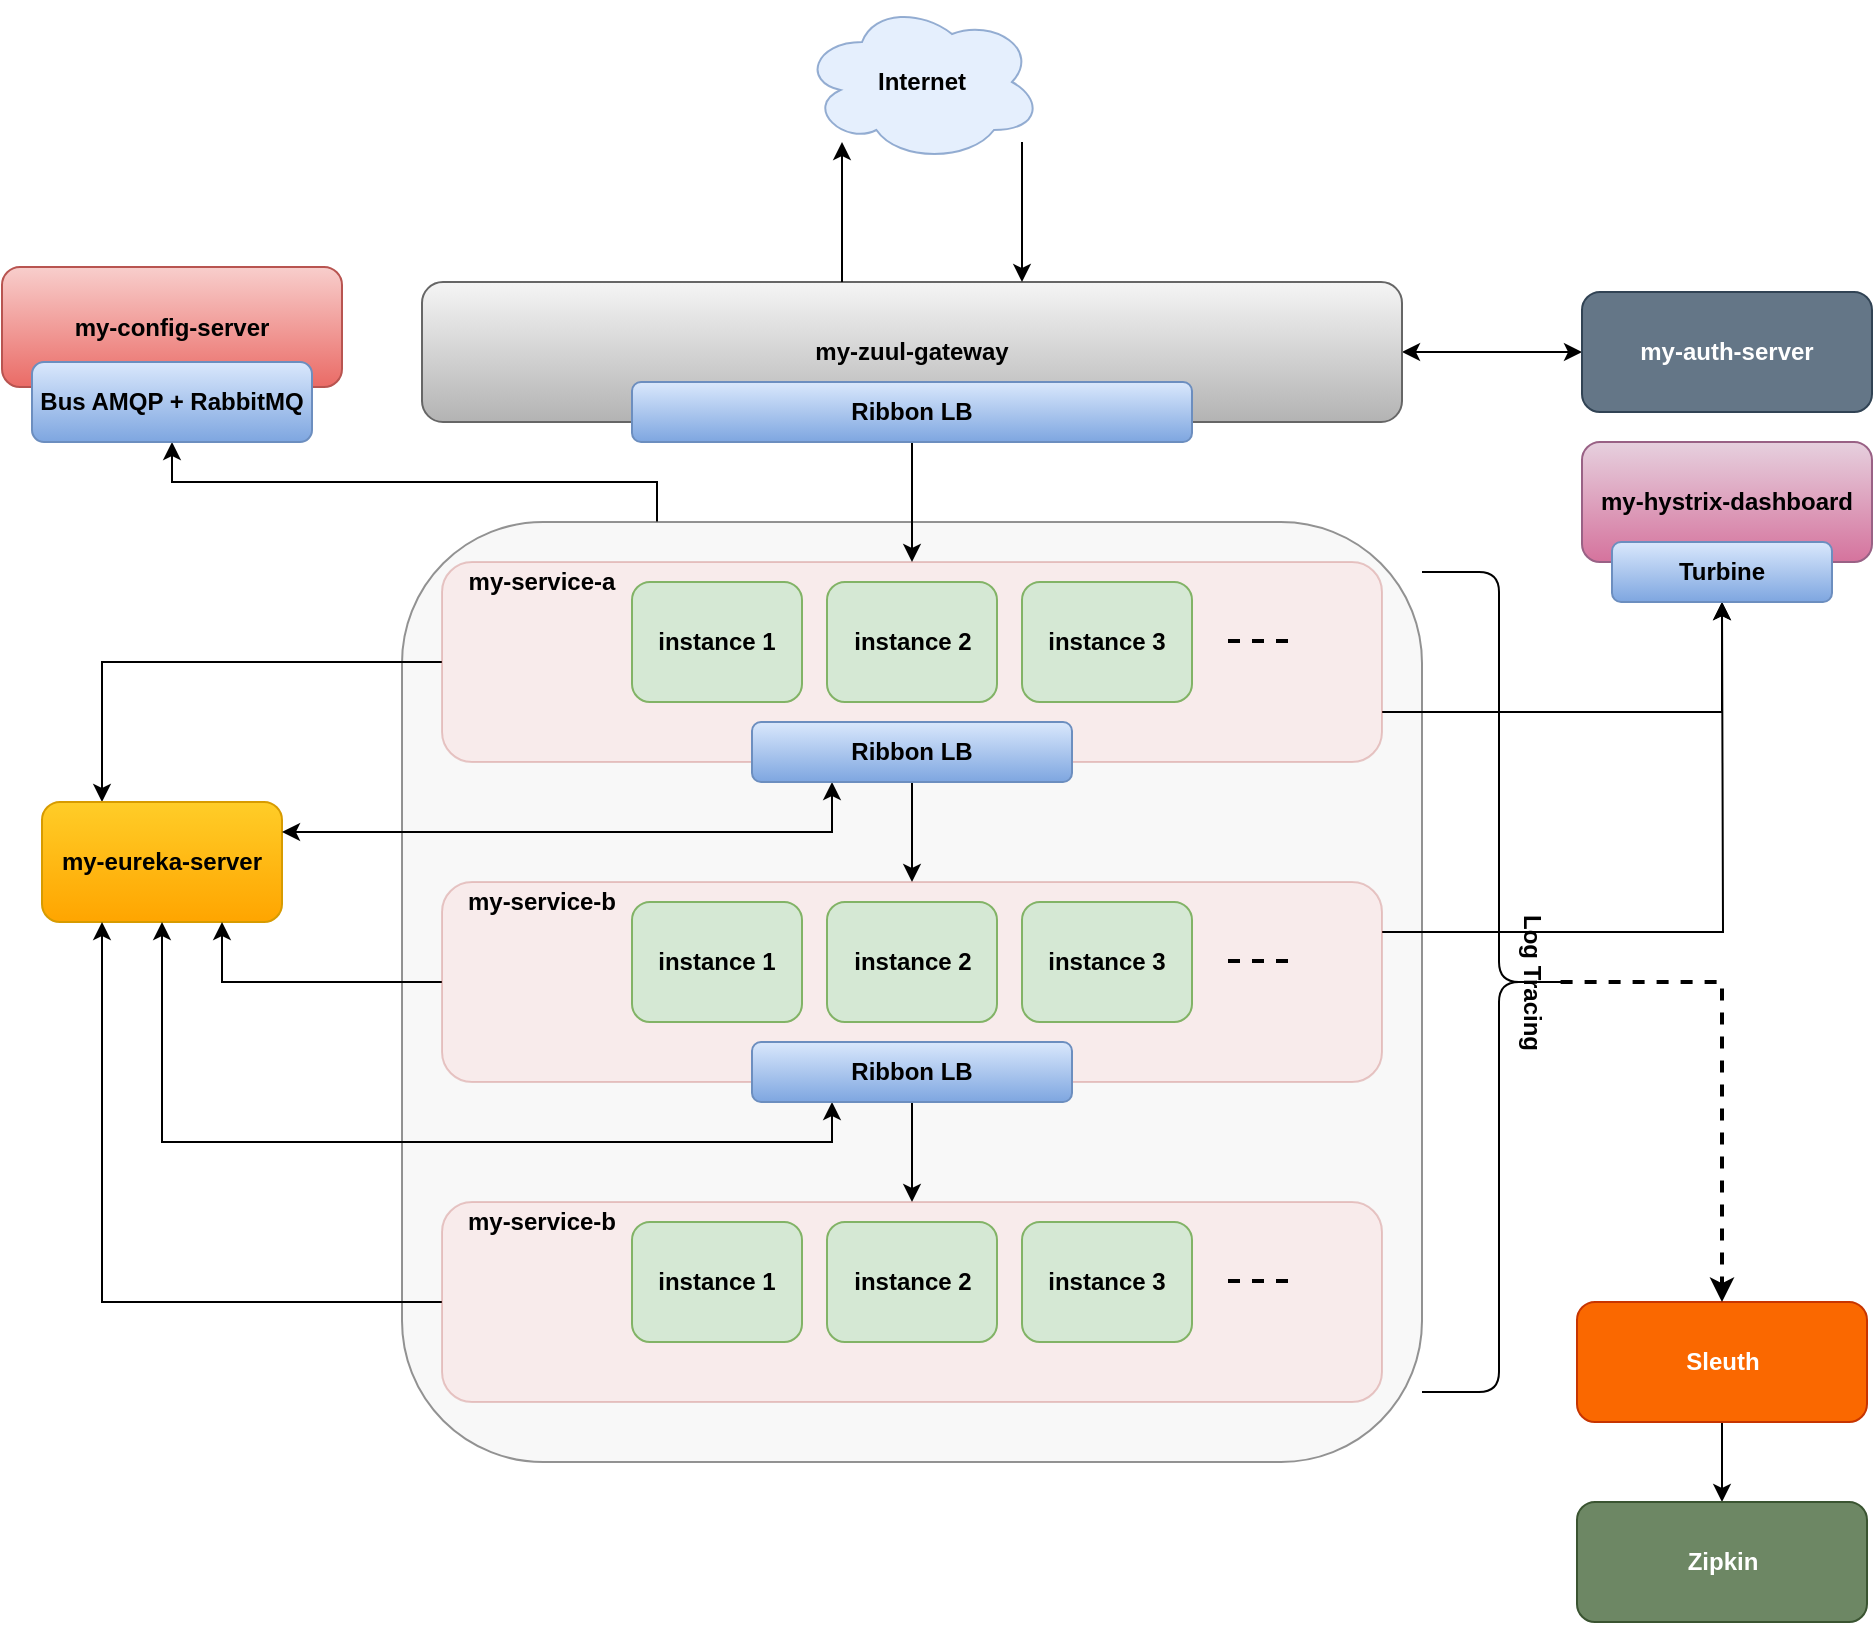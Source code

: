 <mxfile version="12.9.11" type="device"><diagram id="jiUoE6Pok_7MWSL2y1qS" name="Page-1"><mxGraphModel dx="1796" dy="1714" grid="1" gridSize="10" guides="1" tooltips="1" connect="1" arrows="1" fold="1" page="1" pageScale="1" pageWidth="850" pageHeight="1100" math="0" shadow="0"><root><mxCell id="0"/><mxCell id="1" parent="0"/><mxCell id="nQ55ajGCCiVfULqJIMVF-6" style="edgeStyle=orthogonalEdgeStyle;rounded=0;orthogonalLoop=1;jettySize=auto;html=1;exitX=0.25;exitY=0;exitDx=0;exitDy=0;entryX=0.5;entryY=1;entryDx=0;entryDy=0;" edge="1" parent="1" source="c0MYV6FMSxUbABqKzz5--103" target="nQ55ajGCCiVfULqJIMVF-2"><mxGeometry relative="1" as="geometry"/></mxCell><mxCell id="c0MYV6FMSxUbABqKzz5--103" value="" style="rounded=1;whiteSpace=wrap;html=1;opacity=70;fillColor=#f5f5f5;strokeColor=#666666;fontColor=#333333;" parent="1" vertex="1"><mxGeometry x="140" y="170" width="510" height="470" as="geometry"/></mxCell><mxCell id="c0MYV6FMSxUbABqKzz5--96" style="edgeStyle=orthogonalEdgeStyle;rounded=0;orthogonalLoop=1;jettySize=auto;html=1;exitX=0;exitY=0.5;exitDx=0;exitDy=0;entryX=0.25;entryY=0;entryDx=0;entryDy=0;strokeWidth=1;" parent="1" source="c0MYV6FMSxUbABqKzz5--56" target="c0MYV6FMSxUbABqKzz5--14" edge="1"><mxGeometry relative="1" as="geometry"/></mxCell><mxCell id="c0MYV6FMSxUbABqKzz5--121" style="edgeStyle=orthogonalEdgeStyle;rounded=0;orthogonalLoop=1;jettySize=auto;html=1;exitX=1;exitY=0.75;exitDx=0;exitDy=0;entryX=0.5;entryY=1;entryDx=0;entryDy=0;startArrow=none;startFill=0;strokeWidth=1;" parent="1" source="c0MYV6FMSxUbABqKzz5--56" target="c0MYV6FMSxUbABqKzz5--118" edge="1"><mxGeometry relative="1" as="geometry"/></mxCell><mxCell id="c0MYV6FMSxUbABqKzz5--56" value="" style="rounded=1;whiteSpace=wrap;html=1;fillColor=#f8cecc;strokeColor=#b85450;opacity=30;" parent="1" vertex="1"><mxGeometry x="160" y="190" width="470" height="100" as="geometry"/></mxCell><mxCell id="c0MYV6FMSxUbABqKzz5--1" value="&lt;b&gt;instance 1&lt;/b&gt;" style="rounded=1;whiteSpace=wrap;html=1;fillColor=#d5e8d4;strokeColor=#82b366;" parent="1" vertex="1"><mxGeometry x="255" y="200" width="85" height="60" as="geometry"/></mxCell><mxCell id="c0MYV6FMSxUbABqKzz5--14" value="&lt;b&gt;my-eureka-server&lt;/b&gt;" style="rounded=1;whiteSpace=wrap;html=1;fillColor=#ffcd28;strokeColor=#d79b00;gradientColor=#ffa500;" parent="1" vertex="1"><mxGeometry x="-40" y="310" width="120" height="60" as="geometry"/></mxCell><mxCell id="oGijZF1hmBULtkBr9Mz8-7" style="edgeStyle=orthogonalEdgeStyle;rounded=0;orthogonalLoop=1;jettySize=auto;html=1;exitX=1;exitY=0.5;exitDx=0;exitDy=0;entryX=0;entryY=0.5;entryDx=0;entryDy=0;startArrow=classic;startFill=1;" parent="1" source="c0MYV6FMSxUbABqKzz5--22" target="oGijZF1hmBULtkBr9Mz8-1" edge="1"><mxGeometry relative="1" as="geometry"/></mxCell><mxCell id="c0MYV6FMSxUbABqKzz5--22" value="&lt;b&gt;my-zuul-gateway&lt;/b&gt;" style="rounded=1;whiteSpace=wrap;html=1;fillColor=#f5f5f5;strokeColor=#666666;gradientColor=#b3b3b3;" parent="1" vertex="1"><mxGeometry x="150" y="50" width="490" height="70" as="geometry"/></mxCell><mxCell id="c0MYV6FMSxUbABqKzz5--62" style="edgeStyle=orthogonalEdgeStyle;rounded=0;orthogonalLoop=1;jettySize=auto;html=1;exitX=0.5;exitY=1;exitDx=0;exitDy=0;entryX=0.5;entryY=0;entryDx=0;entryDy=0;strokeWidth=1;" parent="1" source="c0MYV6FMSxUbABqKzz5--24" target="c0MYV6FMSxUbABqKzz5--56" edge="1"><mxGeometry relative="1" as="geometry"/></mxCell><mxCell id="c0MYV6FMSxUbABqKzz5--24" value="&lt;b&gt;Ribbon LB&lt;/b&gt;" style="rounded=1;whiteSpace=wrap;html=1;fillColor=#dae8fc;strokeColor=#6c8ebf;gradientColor=#7ea6e0;" parent="1" vertex="1"><mxGeometry x="255" y="100" width="280" height="30" as="geometry"/></mxCell><mxCell id="c0MYV6FMSxUbABqKzz5--34" value="&lt;b&gt;instance 3&lt;/b&gt;" style="rounded=1;whiteSpace=wrap;html=1;fillColor=#d5e8d4;strokeColor=#82b366;" parent="1" vertex="1"><mxGeometry x="450" y="200" width="85" height="60" as="geometry"/></mxCell><mxCell id="c0MYV6FMSxUbABqKzz5--36" value="&lt;b&gt;my-hystrix-dashboard&lt;/b&gt;" style="rounded=1;whiteSpace=wrap;html=1;fillColor=#e6d0de;strokeColor=#996185;gradientColor=#d5739d;rotation=0;" parent="1" vertex="1"><mxGeometry x="730" y="130" width="145" height="60" as="geometry"/></mxCell><mxCell id="c0MYV6FMSxUbABqKzz5--60" value="&lt;b&gt;my-service-a&lt;/b&gt;" style="text;html=1;strokeColor=none;fillColor=none;align=center;verticalAlign=middle;whiteSpace=wrap;rounded=0;opacity=30;" parent="1" vertex="1"><mxGeometry x="170" y="190" width="80" height="20" as="geometry"/></mxCell><mxCell id="c0MYV6FMSxUbABqKzz5--63" value="&lt;b&gt;instance 2&lt;/b&gt;" style="rounded=1;whiteSpace=wrap;html=1;fillColor=#d5e8d4;strokeColor=#82b366;" parent="1" vertex="1"><mxGeometry x="352.5" y="200" width="85" height="60" as="geometry"/></mxCell><mxCell id="c0MYV6FMSxUbABqKzz5--85" style="edgeStyle=orthogonalEdgeStyle;rounded=0;orthogonalLoop=1;jettySize=auto;html=1;exitX=0.5;exitY=1;exitDx=0;exitDy=0;entryX=0.5;entryY=0;entryDx=0;entryDy=0;strokeWidth=1;" parent="1" source="c0MYV6FMSxUbABqKzz5--75" target="c0MYV6FMSxUbABqKzz5--78" edge="1"><mxGeometry relative="1" as="geometry"/></mxCell><mxCell id="c0MYV6FMSxUbABqKzz5--97" style="edgeStyle=orthogonalEdgeStyle;rounded=0;orthogonalLoop=1;jettySize=auto;html=1;exitX=0.25;exitY=1;exitDx=0;exitDy=0;entryX=1;entryY=0.25;entryDx=0;entryDy=0;strokeWidth=1;startArrow=classic;startFill=1;" parent="1" source="c0MYV6FMSxUbABqKzz5--75" target="c0MYV6FMSxUbABqKzz5--14" edge="1"><mxGeometry relative="1" as="geometry"/></mxCell><mxCell id="c0MYV6FMSxUbABqKzz5--75" value="&lt;b&gt;Ribbon LB&lt;/b&gt;" style="rounded=1;whiteSpace=wrap;html=1;fillColor=#dae8fc;strokeColor=#6c8ebf;gradientColor=#7ea6e0;" parent="1" vertex="1"><mxGeometry x="315" y="270" width="160" height="30" as="geometry"/></mxCell><mxCell id="c0MYV6FMSxUbABqKzz5--77" value="" style="endArrow=none;dashed=1;html=1;strokeWidth=2;" parent="1" edge="1"><mxGeometry width="50" height="50" relative="1" as="geometry"><mxPoint x="553" y="229.5" as="sourcePoint"/><mxPoint x="588" y="229.5" as="targetPoint"/></mxGeometry></mxCell><mxCell id="c0MYV6FMSxUbABqKzz5--98" style="edgeStyle=orthogonalEdgeStyle;rounded=0;orthogonalLoop=1;jettySize=auto;html=1;exitX=0;exitY=0.5;exitDx=0;exitDy=0;entryX=0.75;entryY=1;entryDx=0;entryDy=0;startArrow=none;startFill=0;strokeWidth=1;" parent="1" source="c0MYV6FMSxUbABqKzz5--78" target="c0MYV6FMSxUbABqKzz5--14" edge="1"><mxGeometry relative="1" as="geometry"/></mxCell><mxCell id="oGijZF1hmBULtkBr9Mz8-13" style="edgeStyle=orthogonalEdgeStyle;rounded=0;orthogonalLoop=1;jettySize=auto;html=1;exitX=1;exitY=0.25;exitDx=0;exitDy=0;startArrow=none;startFill=0;" parent="1" source="c0MYV6FMSxUbABqKzz5--78" edge="1"><mxGeometry relative="1" as="geometry"><mxPoint x="800" y="210" as="targetPoint"/></mxGeometry></mxCell><mxCell id="c0MYV6FMSxUbABqKzz5--78" value="" style="rounded=1;whiteSpace=wrap;html=1;fillColor=#f8cecc;strokeColor=#b85450;opacity=30;" parent="1" vertex="1"><mxGeometry x="160" y="350" width="470" height="100" as="geometry"/></mxCell><mxCell id="c0MYV6FMSxUbABqKzz5--79" value="&lt;b&gt;instance 1&lt;/b&gt;" style="rounded=1;whiteSpace=wrap;html=1;fillColor=#d5e8d4;strokeColor=#82b366;" parent="1" vertex="1"><mxGeometry x="255" y="360" width="85" height="60" as="geometry"/></mxCell><mxCell id="c0MYV6FMSxUbABqKzz5--80" value="&lt;b&gt;instance 3&lt;/b&gt;" style="rounded=1;whiteSpace=wrap;html=1;fillColor=#d5e8d4;strokeColor=#82b366;" parent="1" vertex="1"><mxGeometry x="450" y="360" width="85" height="60" as="geometry"/></mxCell><mxCell id="c0MYV6FMSxUbABqKzz5--81" value="&lt;b&gt;my-service-b&lt;/b&gt;" style="text;html=1;strokeColor=none;fillColor=none;align=center;verticalAlign=middle;whiteSpace=wrap;rounded=0;opacity=30;" parent="1" vertex="1"><mxGeometry x="170" y="350" width="80" height="20" as="geometry"/></mxCell><mxCell id="c0MYV6FMSxUbABqKzz5--82" value="&lt;b&gt;instance 2&lt;/b&gt;" style="rounded=1;whiteSpace=wrap;html=1;fillColor=#d5e8d4;strokeColor=#82b366;" parent="1" vertex="1"><mxGeometry x="352.5" y="360" width="85" height="60" as="geometry"/></mxCell><mxCell id="c0MYV6FMSxUbABqKzz5--93" style="edgeStyle=orthogonalEdgeStyle;rounded=0;orthogonalLoop=1;jettySize=auto;html=1;exitX=0.5;exitY=1;exitDx=0;exitDy=0;entryX=0.5;entryY=0;entryDx=0;entryDy=0;strokeWidth=1;" parent="1" source="c0MYV6FMSxUbABqKzz5--83" target="c0MYV6FMSxUbABqKzz5--86" edge="1"><mxGeometry relative="1" as="geometry"/></mxCell><mxCell id="c0MYV6FMSxUbABqKzz5--99" style="edgeStyle=orthogonalEdgeStyle;rounded=0;orthogonalLoop=1;jettySize=auto;html=1;exitX=0.25;exitY=1;exitDx=0;exitDy=0;entryX=0.5;entryY=1;entryDx=0;entryDy=0;startArrow=classic;startFill=1;strokeWidth=1;" parent="1" source="c0MYV6FMSxUbABqKzz5--83" target="c0MYV6FMSxUbABqKzz5--14" edge="1"><mxGeometry relative="1" as="geometry"/></mxCell><mxCell id="c0MYV6FMSxUbABqKzz5--83" value="&lt;b&gt;Ribbon LB&lt;/b&gt;" style="rounded=1;whiteSpace=wrap;html=1;fillColor=#dae8fc;strokeColor=#6c8ebf;gradientColor=#7ea6e0;" parent="1" vertex="1"><mxGeometry x="315" y="430" width="160" height="30" as="geometry"/></mxCell><mxCell id="c0MYV6FMSxUbABqKzz5--84" value="" style="endArrow=none;dashed=1;html=1;strokeWidth=2;" parent="1" edge="1"><mxGeometry width="50" height="50" relative="1" as="geometry"><mxPoint x="553" y="389.5" as="sourcePoint"/><mxPoint x="588" y="389.5" as="targetPoint"/></mxGeometry></mxCell><mxCell id="c0MYV6FMSxUbABqKzz5--100" style="edgeStyle=orthogonalEdgeStyle;rounded=0;orthogonalLoop=1;jettySize=auto;html=1;exitX=0;exitY=0.5;exitDx=0;exitDy=0;entryX=0.25;entryY=1;entryDx=0;entryDy=0;startArrow=none;startFill=0;strokeWidth=1;" parent="1" source="c0MYV6FMSxUbABqKzz5--86" target="c0MYV6FMSxUbABqKzz5--14" edge="1"><mxGeometry relative="1" as="geometry"/></mxCell><mxCell id="c0MYV6FMSxUbABqKzz5--86" value="" style="rounded=1;whiteSpace=wrap;html=1;fillColor=#f8cecc;strokeColor=#b85450;opacity=30;" parent="1" vertex="1"><mxGeometry x="160" y="510" width="470" height="100" as="geometry"/></mxCell><mxCell id="c0MYV6FMSxUbABqKzz5--87" value="&lt;b&gt;instance 1&lt;/b&gt;" style="rounded=1;whiteSpace=wrap;html=1;fillColor=#d5e8d4;strokeColor=#82b366;" parent="1" vertex="1"><mxGeometry x="255" y="520" width="85" height="60" as="geometry"/></mxCell><mxCell id="c0MYV6FMSxUbABqKzz5--88" value="&lt;b&gt;instance 3&lt;/b&gt;" style="rounded=1;whiteSpace=wrap;html=1;fillColor=#d5e8d4;strokeColor=#82b366;" parent="1" vertex="1"><mxGeometry x="450" y="520" width="85" height="60" as="geometry"/></mxCell><mxCell id="c0MYV6FMSxUbABqKzz5--89" value="&lt;b&gt;my-service-b&lt;/b&gt;" style="text;html=1;strokeColor=none;fillColor=none;align=center;verticalAlign=middle;whiteSpace=wrap;rounded=0;opacity=30;" parent="1" vertex="1"><mxGeometry x="170" y="510" width="80" height="20" as="geometry"/></mxCell><mxCell id="c0MYV6FMSxUbABqKzz5--90" value="&lt;b&gt;instance 2&lt;/b&gt;" style="rounded=1;whiteSpace=wrap;html=1;fillColor=#d5e8d4;strokeColor=#82b366;" parent="1" vertex="1"><mxGeometry x="352.5" y="520" width="85" height="60" as="geometry"/></mxCell><mxCell id="c0MYV6FMSxUbABqKzz5--92" value="" style="endArrow=none;dashed=1;html=1;strokeWidth=2;" parent="1" edge="1"><mxGeometry width="50" height="50" relative="1" as="geometry"><mxPoint x="553" y="549.5" as="sourcePoint"/><mxPoint x="588" y="549.5" as="targetPoint"/></mxGeometry></mxCell><mxCell id="c0MYV6FMSxUbABqKzz5--94" value="&lt;b&gt;my-config-server&lt;/b&gt;" style="rounded=1;whiteSpace=wrap;html=1;fillColor=#f8cecc;strokeColor=#b85450;gradientColor=#ea6b66;" parent="1" vertex="1"><mxGeometry x="-60" y="42.5" width="170" height="60" as="geometry"/></mxCell><mxCell id="c0MYV6FMSxUbABqKzz5--111" value="" style="endArrow=classic;html=1;strokeWidth=1;" parent="1" edge="1"><mxGeometry width="50" height="50" relative="1" as="geometry"><mxPoint x="360" y="50" as="sourcePoint"/><mxPoint x="360" y="-20" as="targetPoint"/></mxGeometry></mxCell><mxCell id="c0MYV6FMSxUbABqKzz5--112" value="" style="endArrow=classic;html=1;strokeWidth=1;" parent="1" edge="1"><mxGeometry width="50" height="50" relative="1" as="geometry"><mxPoint x="450" y="-20" as="sourcePoint"/><mxPoint x="450" y="50" as="targetPoint"/></mxGeometry></mxCell><mxCell id="c0MYV6FMSxUbABqKzz5--114" value="&lt;b&gt;Internet&lt;/b&gt;" style="ellipse;shape=cloud;whiteSpace=wrap;html=1;opacity=70;fillColor=#dae8fc;strokeColor=#6c8ebf;" parent="1" vertex="1"><mxGeometry x="340" y="-90" width="120" height="80" as="geometry"/></mxCell><mxCell id="c0MYV6FMSxUbABqKzz5--118" value="&lt;b&gt;Turbine&lt;/b&gt;" style="rounded=1;whiteSpace=wrap;html=1;fillColor=#dae8fc;strokeColor=#6c8ebf;gradientColor=#7ea6e0;rotation=0;" parent="1" vertex="1"><mxGeometry x="745" y="180" width="110" height="30" as="geometry"/></mxCell><mxCell id="oGijZF1hmBULtkBr9Mz8-1" value="&lt;b&gt;my-auth-server&lt;/b&gt;" style="rounded=1;whiteSpace=wrap;html=1;fillColor=#647687;strokeColor=#314354;rotation=0;fontColor=#ffffff;" parent="1" vertex="1"><mxGeometry x="730" y="55" width="145" height="60" as="geometry"/></mxCell><mxCell id="oGijZF1hmBULtkBr9Mz8-15" style="edgeStyle=orthogonalEdgeStyle;rounded=0;orthogonalLoop=1;jettySize=auto;html=1;exitX=0.5;exitY=1;exitDx=0;exitDy=0;entryX=0.5;entryY=0;entryDx=0;entryDy=0;startArrow=none;startFill=0;" parent="1" source="oGijZF1hmBULtkBr9Mz8-8" target="oGijZF1hmBULtkBr9Mz8-9" edge="1"><mxGeometry relative="1" as="geometry"/></mxCell><mxCell id="oGijZF1hmBULtkBr9Mz8-8" value="&lt;b&gt;Sleuth&lt;/b&gt;" style="rounded=1;whiteSpace=wrap;html=1;fillColor=#fa6800;strokeColor=#C73500;rotation=0;fontColor=#ffffff;" parent="1" vertex="1"><mxGeometry x="727.5" y="560" width="145" height="60" as="geometry"/></mxCell><mxCell id="oGijZF1hmBULtkBr9Mz8-9" value="&lt;b&gt;Zipkin&lt;/b&gt;" style="rounded=1;whiteSpace=wrap;html=1;fillColor=#6d8764;strokeColor=#3A5431;rotation=0;fontColor=#ffffff;" parent="1" vertex="1"><mxGeometry x="727.5" y="660" width="145" height="60" as="geometry"/></mxCell><mxCell id="oGijZF1hmBULtkBr9Mz8-14" style="edgeStyle=orthogonalEdgeStyle;rounded=0;orthogonalLoop=1;jettySize=auto;html=1;exitX=0.1;exitY=0.5;exitDx=0;exitDy=0;exitPerimeter=0;entryX=0.5;entryY=0;entryDx=0;entryDy=0;startArrow=none;startFill=0;dashed=1;strokeWidth=2;" parent="1" source="oGijZF1hmBULtkBr9Mz8-11" target="oGijZF1hmBULtkBr9Mz8-8" edge="1"><mxGeometry relative="1" as="geometry"/></mxCell><mxCell id="oGijZF1hmBULtkBr9Mz8-11" value="" style="shape=curlyBracket;whiteSpace=wrap;html=1;rounded=1;rotation=-180;" parent="1" vertex="1"><mxGeometry x="650" y="195" width="77" height="410" as="geometry"/></mxCell><mxCell id="oGijZF1hmBULtkBr9Mz8-12" value="&lt;b&gt;Log Tracing&lt;/b&gt;" style="text;html=1;align=center;verticalAlign=middle;resizable=0;points=[];autosize=1;rotation=90;" parent="1" vertex="1"><mxGeometry x="665" y="390" width="80" height="20" as="geometry"/></mxCell><mxCell id="nQ55ajGCCiVfULqJIMVF-2" value="&lt;b&gt;Bus AMQP + RabbitMQ&lt;/b&gt;" style="rounded=1;whiteSpace=wrap;html=1;fillColor=#dae8fc;strokeColor=#6c8ebf;gradientColor=#7ea6e0;rotation=0;" vertex="1" parent="1"><mxGeometry x="-45" y="90" width="140" height="40" as="geometry"/></mxCell></root></mxGraphModel></diagram></mxfile>